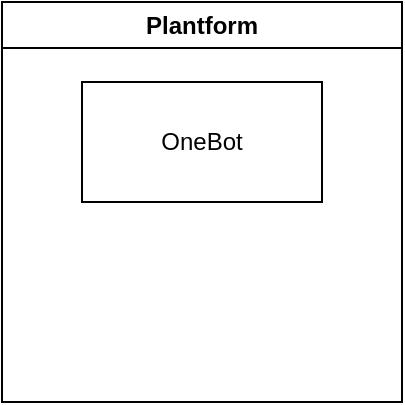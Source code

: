 <mxfile>
    <diagram id="DzDyDosKnnd3fibSDdO4" name="Page-1">
        <mxGraphModel dx="746" dy="427" grid="1" gridSize="10" guides="1" tooltips="1" connect="1" arrows="1" fold="1" page="1" pageScale="1" pageWidth="850" pageHeight="1100" math="0" shadow="0">
            <root>
                <mxCell id="0"/>
                <mxCell id="1" parent="0"/>
                <mxCell id="5" value="Plantform" style="swimlane;whiteSpace=wrap;html=1;" vertex="1" parent="1">
                    <mxGeometry x="30" y="80" width="200" height="200" as="geometry">
                        <mxRectangle x="60" y="80" width="100" height="30" as="alternateBounds"/>
                    </mxGeometry>
                </mxCell>
                <mxCell id="4" value="OneBot" style="rounded=0;whiteSpace=wrap;html=1;" vertex="1" parent="5">
                    <mxGeometry x="40" y="40" width="120" height="60" as="geometry"/>
                </mxCell>
            </root>
        </mxGraphModel>
    </diagram>
</mxfile>